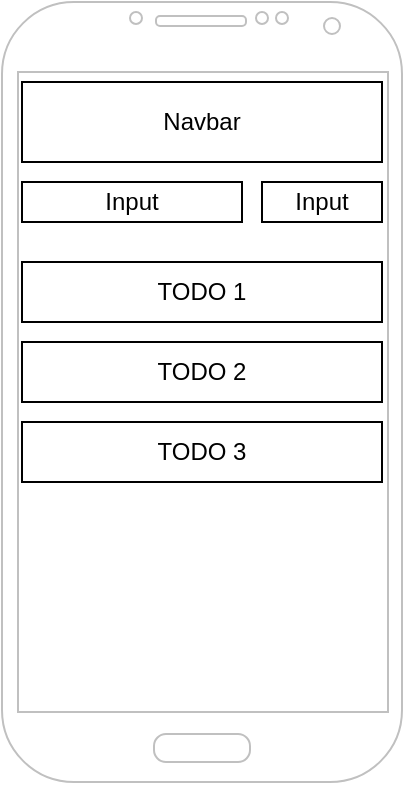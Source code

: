 <mxfile>
    <diagram id="GRKrvU_dlWNkBe0fu43n" name="Страница 1">
        <mxGraphModel dx="426" dy="306" grid="1" gridSize="10" guides="1" tooltips="1" connect="1" arrows="1" fold="1" page="1" pageScale="1" pageWidth="827" pageHeight="1169" math="0" shadow="0">
            <root>
                <mxCell id="0"/>
                <mxCell id="1" parent="0"/>
                <mxCell id="gCXausYLIqrDoqg1olJX-1" value="" style="verticalLabelPosition=bottom;verticalAlign=top;html=1;shadow=0;dashed=0;strokeWidth=1;shape=mxgraph.android.phone2;strokeColor=#c0c0c0;" parent="1" vertex="1">
                    <mxGeometry x="310" y="170" width="200" height="390" as="geometry"/>
                </mxCell>
                <mxCell id="gCXausYLIqrDoqg1olJX-2" value="Navbar" style="rounded=0;whiteSpace=wrap;html=1;" parent="1" vertex="1">
                    <mxGeometry x="320" y="210" width="180" height="40" as="geometry"/>
                </mxCell>
                <mxCell id="gCXausYLIqrDoqg1olJX-3" value="Input" style="rounded=0;whiteSpace=wrap;html=1;" parent="1" vertex="1">
                    <mxGeometry x="320" y="260" width="110" height="20" as="geometry"/>
                </mxCell>
                <mxCell id="gCXausYLIqrDoqg1olJX-4" value="Input" style="rounded=0;whiteSpace=wrap;html=1;" parent="1" vertex="1">
                    <mxGeometry x="440" y="260" width="60" height="20" as="geometry"/>
                </mxCell>
                <mxCell id="gCXausYLIqrDoqg1olJX-5" value="TODO 1" style="rounded=0;whiteSpace=wrap;html=1;" parent="1" vertex="1">
                    <mxGeometry x="320" y="300" width="180" height="30" as="geometry"/>
                </mxCell>
                <mxCell id="gCXausYLIqrDoqg1olJX-6" value="TODO 2" style="rounded=0;whiteSpace=wrap;html=1;" parent="1" vertex="1">
                    <mxGeometry x="320" y="340" width="180" height="30" as="geometry"/>
                </mxCell>
                <mxCell id="gCXausYLIqrDoqg1olJX-7" value="TODO 3" style="rounded=0;whiteSpace=wrap;html=1;" parent="1" vertex="1">
                    <mxGeometry x="320" y="380" width="180" height="30" as="geometry"/>
                </mxCell>
            </root>
        </mxGraphModel>
    </diagram>
</mxfile>